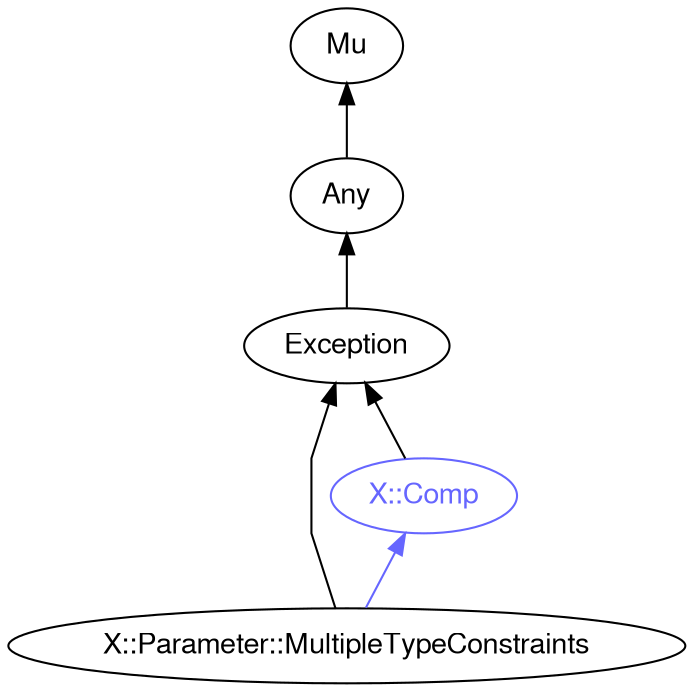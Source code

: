 digraph "perl6-type-graph" {
    rankdir=BT;
    splines=polyline;
    overlap=false; 
    // Types
    "X::Parameter::MultipleTypeConstraints" [color="#000000", fontcolor="#000000", href="/type/X::Parameter::MultipleTypeConstraints", fontname="FreeSans"];
    "Mu" [color="#000000", fontcolor="#000000", href="/type/Mu", fontname="FreeSans"];
    "Any" [color="#000000", fontcolor="#000000", href="/type/Any", fontname="FreeSans"];
    "Exception" [color="#000000", fontcolor="#000000", href="/type/Exception", fontname="FreeSans"];
    "X::Comp" [color="#6666FF", fontcolor="#6666FF", href="/type/X::Comp", fontname="FreeSans"];

    // Superclasses
    "X::Parameter::MultipleTypeConstraints" -> "Exception" [color="#000000"];
    "Any" -> "Mu" [color="#000000"];
    "Exception" -> "Any" [color="#000000"];
    "X::Comp" -> "Exception" [color="#000000"];

    // Roles
    "X::Parameter::MultipleTypeConstraints" -> "X::Comp" [color="#6666FF"];
}

